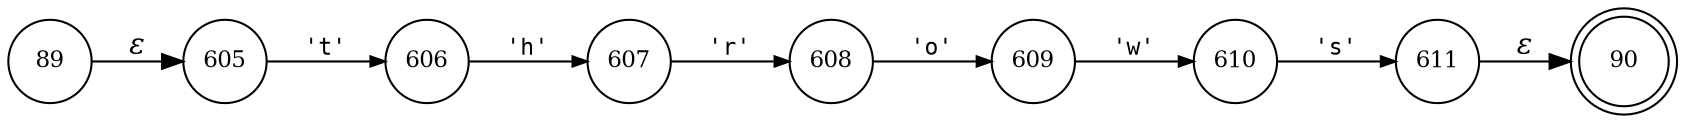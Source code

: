digraph ATN {
rankdir=LR;
s90[fontsize=11, label="90", shape=doublecircle, fixedsize=true, width=.6];
s608[fontsize=11,label="608", shape=circle, fixedsize=true, width=.55, peripheries=1];
s609[fontsize=11,label="609", shape=circle, fixedsize=true, width=.55, peripheries=1];
s610[fontsize=11,label="610", shape=circle, fixedsize=true, width=.55, peripheries=1];
s611[fontsize=11,label="611", shape=circle, fixedsize=true, width=.55, peripheries=1];
s89[fontsize=11,label="89", shape=circle, fixedsize=true, width=.55, peripheries=1];
s605[fontsize=11,label="605", shape=circle, fixedsize=true, width=.55, peripheries=1];
s606[fontsize=11,label="606", shape=circle, fixedsize=true, width=.55, peripheries=1];
s607[fontsize=11,label="607", shape=circle, fixedsize=true, width=.55, peripheries=1];
s89 -> s605 [fontname="Times-Italic", label="&epsilon;"];
s605 -> s606 [fontsize=11, fontname="Courier", arrowsize=.7, label = "'t'", arrowhead = normal];
s606 -> s607 [fontsize=11, fontname="Courier", arrowsize=.7, label = "'h'", arrowhead = normal];
s607 -> s608 [fontsize=11, fontname="Courier", arrowsize=.7, label = "'r'", arrowhead = normal];
s608 -> s609 [fontsize=11, fontname="Courier", arrowsize=.7, label = "'o'", arrowhead = normal];
s609 -> s610 [fontsize=11, fontname="Courier", arrowsize=.7, label = "'w'", arrowhead = normal];
s610 -> s611 [fontsize=11, fontname="Courier", arrowsize=.7, label = "'s'", arrowhead = normal];
s611 -> s90 [fontname="Times-Italic", label="&epsilon;"];
}